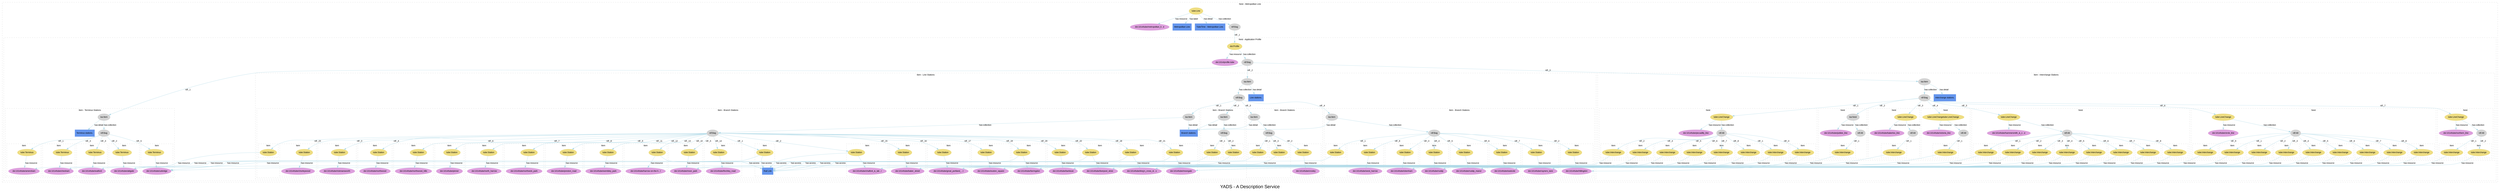 
digraph yads { 



graph [

  fontname=arial, fontsize=24

  label="YADS - A Description Service"

];

node [

  fontname=arial, fontsize=11, fontcolor=black,

  style=filled, color=cornflowerblue,

];

edge [

  fontname=arial, fontsize=11, fontcolor=black,

  style=filled, color=lightblue,

];

rankdir=TB;



subgraph cluster_1 {



  style=dashed; color=lightgrey;

  fontname=arial; fontsize=11;

  fontcolor="black"; label="Nest - Metropolitan Line";



  ":_1" [label="tube:Line", color=lightgoldenrod];

  ":_1" -> "doi:1014/tube/metropolitan_li...e" [label="has:resource", URL="http://www2.elsevier.co.uk/~tony/1014/yads-schema-2002-04-03#resource"];



  ":_1" -> "node_2" [label="has:label", URL="http://www2.elsevier.co.uk/~tony/1014/yads-schema-2002-04-03#label"];

  ":_1" -> "node_3" [label="has:detail", URL="http://www2.elsevier.co.uk/~tony/1014/yads-schema-2002-04-03#detail"];

  ":_1" -> ":_2" [label="has:collection", URL="http://www2.elsevier.co.uk/~tony/1014/yads-schema-2002-04-03#collection"];

  ":_2" [label="rdf:Bag", color=lightgrey];

  "doi:1014/tube/metropolitan_li...e" [color=plum, URL="http://dx.doi.org/1014/tube/metropolitan_line"];

  "node_2" [shape=box, label="Metropolitan Line"];

  "node_3" [shape=box, label="TubeTime - Metropolitan Line."];

  ":_2" [label="rdf:Bag", color=lightgrey, URL="http://www.w3.org/1999/02/22-rdf-syntax-ns#Bag"];

  ":_2" -> ":_3" [label="rdf:_1", URL="http://www.w3.org/1999/02/22-rdf-syntax-ns#_1"];

":_3" [label="isa:Nest"]



subgraph cluster_3 {



  style=dashed; color=lightgrey;

  fontname=arial; fontsize=11;

  fontcolor="black"; label="Nest - Application Profile";



  ":_3" [label="doi:Profile", color=lightgoldenrod];

  ":_3" -> "doi:1014/profile.tube" [label="has:resource", URL="http://www2.elsevier.co.uk/~tony/1014/yads-schema-2002-04-03#resource"];



  ":_3" -> ":_4" [label="has:collection", URL="http://www2.elsevier.co.uk/~tony/1014/yads-schema-2002-04-03#collection"];

  ":_4" [label="rdf:Bag", color=lightgrey];

  "doi:1014/profile.tube" [color=plum, URL="http://dx.doi.org/1014/profile.tube"];

  ":_4" [label="rdf:Bag", color=lightgrey, URL="http://www.w3.org/1999/02/22-rdf-syntax-ns#Bag"];

  ":_4" -> ":_5" [label="rdf:_1", URL="http://www.w3.org/1999/02/22-rdf-syntax-ns#_1"];

":_5" [label="isa:Item"]

  ":_4" -> ":_12" [label="rdf:_2", URL="http://www.w3.org/1999/02/22-rdf-syntax-ns#_2"];

":_12" [label="isa:Item"]

  ":_4" -> ":_58" [label="rdf:_3", URL="http://www.w3.org/1999/02/22-rdf-syntax-ns#_3"];

":_58" [label="isa:Item"]



subgraph cluster_5 {



  style=dashed; color=lightgrey;

  fontname=arial; fontsize=11;

  fontcolor="black"; label="Item - Terminus Stations";



  ":_5" [label="isa:Item", color=lightgrey, URL="http://www2.elsevier.co.uk/~tony/1014/yads-schema-2002-04-03#Item"];

  ":_5" -> "node_5" [label="has:detail", URL="http://www2.elsevier.co.uk/~tony/1014/yads-schema-2002-04-03#detail"];

  ":_5" -> ":_6" [label="has:collection", URL="http://www2.elsevier.co.uk/~tony/1014/yads-schema-2002-04-03#collection"];

  ":_6" [label="rdf:Bag", color=lightgrey];

  "node_5" [shape=box, label="Terminus stations."];

  ":_6" [label="rdf:Bag", color=lightgrey, URL="http://www.w3.org/1999/02/22-rdf-syntax-ns#Bag"];

  ":_6" -> ":_7" [label="rdf:_1", URL="http://www.w3.org/1999/02/22-rdf-syntax-ns#_1"];

":_7" [label="isa:Item"]

  ":_6" -> ":_8" [label="rdf:_2", URL="http://www.w3.org/1999/02/22-rdf-syntax-ns#_2"];

":_8" [label="isa:Item"]

  ":_6" -> ":_9" [label="rdf:_3", URL="http://www.w3.org/1999/02/22-rdf-syntax-ns#_3"];

":_9" [label="isa:Item"]

  ":_6" -> ":_10" [label="rdf:_4", URL="http://www.w3.org/1999/02/22-rdf-syntax-ns#_4"];

":_10" [label="isa:Item"]

  ":_6" -> ":_11" [label="rdf:_5", URL="http://www.w3.org/1999/02/22-rdf-syntax-ns#_5"];

":_11" [label="isa:Item"]



subgraph cluster_7 {



  style=dashed; color=lightgrey;

  fontname=arial; fontsize=11;

  fontcolor="black"; label="Item";



  ":_7" [label="tube:Terminus", color=lightgoldenrod];

  ":_7" -> "doi:1014/tube/amersham" [label="has:resource", URL="http://www2.elsevier.co.uk/~tony/1014/yads-schema-2002-04-03#resource"];



  "doi:1014/tube/amersham" [color=plum, URL="http://dx.doi.org/1014/tube/amersham"];

}



subgraph cluster_8 {



  style=dashed; color=lightgrey;

  fontname=arial; fontsize=11;

  fontcolor="black"; label="Item";



  ":_8" [label="tube:Terminus", color=lightgoldenrod];

  ":_8" -> "doi:1014/tube/aldgate" [label="has:resource", URL="http://www2.elsevier.co.uk/~tony/1014/yads-schema-2002-04-03#resource"];



  "doi:1014/tube/aldgate" [color=plum, URL="http://dx.doi.org/1014/tube/aldgate"];

}



subgraph cluster_9 {



  style=dashed; color=lightgrey;

  fontname=arial; fontsize=11;

  fontcolor="black"; label="Item";



  ":_9" [label="tube:Terminus", color=lightgoldenrod];

  ":_9" -> "doi:1014/tube/chesham" [label="has:resource", URL="http://www2.elsevier.co.uk/~tony/1014/yads-schema-2002-04-03#resource"];



  "doi:1014/tube/chesham" [color=plum, URL="http://dx.doi.org/1014/tube/chesham"];

}



subgraph cluster_10 {



  style=dashed; color=lightgrey;

  fontname=arial; fontsize=11;

  fontcolor="black"; label="Item";



  ":_10" [label="tube:Terminus", color=lightgoldenrod];

  ":_10" -> "doi:1014/tube/watford" [label="has:resource", URL="http://www2.elsevier.co.uk/~tony/1014/yads-schema-2002-04-03#resource"];



  "doi:1014/tube/watford" [color=plum, URL="http://dx.doi.org/1014/tube/watford"];

}



subgraph cluster_11 {



  style=dashed; color=lightgrey;

  fontname=arial; fontsize=11;

  fontcolor="black"; label="Item";



  ":_11" [label="tube:Terminus", color=lightgoldenrod];

  ":_11" -> "doi:1014/tube/uxbridge" [label="has:resource", URL="http://www2.elsevier.co.uk/~tony/1014/yads-schema-2002-04-03#resource"];



  "doi:1014/tube/uxbridge" [color=plum, URL="http://dx.doi.org/1014/tube/uxbridge"];

}



}



subgraph cluster_12 {



  style=dashed; color=lightgrey;

  fontname=arial; fontsize=11;

  fontcolor="black"; label="Item - Line Stations";



  ":_12" [label="isa:Item", color=lightgrey, URL="http://www2.elsevier.co.uk/~tony/1014/yads-schema-2002-04-03#Item"];

  ":_12" -> "node_11" [label="has:detail", URL="http://www2.elsevier.co.uk/~tony/1014/yads-schema-2002-04-03#detail"];

  ":_12" -> ":_13" [label="has:collection", URL="http://www2.elsevier.co.uk/~tony/1014/yads-schema-2002-04-03#collection"];

  ":_13" [label="rdf:Bag", color=lightgrey];

  "node_11" [shape=box, label="Line stations."];

  ":_13" [label="rdf:Bag", color=lightgrey, URL="http://www.w3.org/1999/02/22-rdf-syntax-ns#Bag"];

  ":_13" -> ":_14" [label="rdf:_1", URL="http://www.w3.org/1999/02/22-rdf-syntax-ns#_1"];

":_14" [label="isa:Item"]

  ":_13" -> ":_39" [label="rdf:_2", URL="http://www.w3.org/1999/02/22-rdf-syntax-ns#_2"];

":_39" [label="isa:Item"]

  ":_13" -> ":_43" [label="rdf:_3", URL="http://www.w3.org/1999/02/22-rdf-syntax-ns#_3"];

":_43" [label="isa:Item"]

  ":_13" -> ":_48" [label="rdf:_4", URL="http://www.w3.org/1999/02/22-rdf-syntax-ns#_4"];

":_48" [label="isa:Item"]



subgraph cluster_14 {



  style=dashed; color=lightgrey;

  fontname=arial; fontsize=11;

  fontcolor="black"; label="Item - Branch Stations";



  ":_14" [label="isa:Item", color=lightgrey, URL="http://www2.elsevier.co.uk/~tony/1014/yads-schema-2002-04-03#Item"];

  ":_14" -> "node_12434650" [label="has:detail", URL="http://www2.elsevier.co.uk/~tony/1014/yads-schema-2002-04-03#detail"];

  ":_14" -> ":_15" [label="has:collection", URL="http://www2.elsevier.co.uk/~tony/1014/yads-schema-2002-04-03#collection"];

  ":_15" [label="rdf:Bag", color=lightgrey];

  "node_12434650" [shape=box, label="Branch stations."];

  ":_15" [label="rdf:Bag", color=lightgrey, URL="http://www.w3.org/1999/02/22-rdf-syntax-ns#Bag"];

  ":_15" -> ":_16" [label="rdf:_1", URL="http://www.w3.org/1999/02/22-rdf-syntax-ns#_1"];

":_16" [label="isa:Item"]

  ":_15" -> ":_17" [label="rdf:_2", URL="http://www.w3.org/1999/02/22-rdf-syntax-ns#_2"];

":_17" [label="isa:Item"]

  ":_15" -> ":_18" [label="rdf:_3", URL="http://www.w3.org/1999/02/22-rdf-syntax-ns#_3"];

":_18" [label="isa:Item"]

  ":_15" -> ":_19" [label="rdf:_4", URL="http://www.w3.org/1999/02/22-rdf-syntax-ns#_4"];

":_19" [label="isa:Item"]

  ":_15" -> ":_20" [label="rdf:_5", URL="http://www.w3.org/1999/02/22-rdf-syntax-ns#_5"];

":_20" [label="isa:Item"]

  ":_15" -> ":_21" [label="rdf:_6", URL="http://www.w3.org/1999/02/22-rdf-syntax-ns#_6"];

":_21" [label="isa:Item"]

  ":_15" -> ":_22" [label="rdf:_7", URL="http://www.w3.org/1999/02/22-rdf-syntax-ns#_7"];

":_22" [label="isa:Item"]

  ":_15" -> ":_23" [label="rdf:_8", URL="http://www.w3.org/1999/02/22-rdf-syntax-ns#_8"];

":_23" [label="isa:Item"]

  ":_15" -> ":_24" [label="rdf:_9", URL="http://www.w3.org/1999/02/22-rdf-syntax-ns#_9"];

":_24" [label="isa:Item"]

  ":_15" -> ":_25" [label="rdf:_10", URL="http://www.w3.org/1999/02/22-rdf-syntax-ns#_10"];

":_25" [label="isa:Item"]

  ":_15" -> ":_26" [label="rdf:_11", URL="http://www.w3.org/1999/02/22-rdf-syntax-ns#_11"];

":_26" [label="isa:Item"]

  ":_15" -> ":_27" [label="rdf:_12", URL="http://www.w3.org/1999/02/22-rdf-syntax-ns#_12"];

":_27" [label="isa:Item"]

  ":_15" -> ":_28" [label="rdf:_13", URL="http://www.w3.org/1999/02/22-rdf-syntax-ns#_13"];

":_28" [label="isa:Item"]

  ":_15" -> ":_29" [label="rdf:_14", URL="http://www.w3.org/1999/02/22-rdf-syntax-ns#_14"];

":_29" [label="isa:Item"]

  ":_15" -> ":_30" [label="rdf:_15", URL="http://www.w3.org/1999/02/22-rdf-syntax-ns#_15"];

":_30" [label="isa:Item"]

  ":_15" -> ":_31" [label="rdf:_16", URL="http://www.w3.org/1999/02/22-rdf-syntax-ns#_16"];

":_31" [label="isa:Item"]

  ":_15" -> ":_32" [label="rdf:_17", URL="http://www.w3.org/1999/02/22-rdf-syntax-ns#_17"];

":_32" [label="isa:Item"]

  ":_15" -> ":_33" [label="rdf:_18", URL="http://www.w3.org/1999/02/22-rdf-syntax-ns#_18"];

":_33" [label="isa:Item"]

  ":_15" -> ":_34" [label="rdf:_19", URL="http://www.w3.org/1999/02/22-rdf-syntax-ns#_19"];

":_34" [label="isa:Item"]

  ":_15" -> ":_35" [label="rdf:_20", URL="http://www.w3.org/1999/02/22-rdf-syntax-ns#_20"];

":_35" [label="isa:Item"]

  ":_15" -> ":_36" [label="rdf:_21", URL="http://www.w3.org/1999/02/22-rdf-syntax-ns#_21"];

":_36" [label="isa:Item"]

  ":_15" -> ":_37" [label="rdf:_22", URL="http://www.w3.org/1999/02/22-rdf-syntax-ns#_22"];

":_37" [label="isa:Item"]

  ":_15" -> ":_38" [label="rdf:_23", URL="http://www.w3.org/1999/02/22-rdf-syntax-ns#_23"];

":_38" [label="isa:Item"]



subgraph cluster_16 {



  style=dashed; color=lightgrey;

  fontname=arial; fontsize=11;

  fontcolor="black"; label="Item";



  ":_16" [label="tube:Station", color=lightgoldenrod];

  ":_16" -> "doi:1014/tube/amersham" [label="has:resource", URL="http://www2.elsevier.co.uk/~tony/1014/yads-schema-2002-04-03#resource"];



  ":_16" -> "node_14162534363941" [label="has:access", URL="http://www2.elsevier.co.uk/~tony/1014/yads-schema-2002-04-03#access"];

  "doi:1014/tube/amersham" [color=plum, URL="http://dx.doi.org/1014/tube/amersham"];

  "node_14162534363941" [shape=box, label="Rail Link"];

}



subgraph cluster_17 {



  style=dashed; color=lightgrey;

  fontname=arial; fontsize=11;

  fontcolor="black"; label="Item";



  ":_17" [label="tube:Station", color=lightgoldenrod];

  ":_17" -> "doi:1014/tube/chalfont_&amp;_lati...r" [label="has:resource", URL="http://www2.elsevier.co.uk/~tony/1014/yads-schema-2002-04-03#resource"];



  ":_17" -> "node_14162534363941" [label="has:access", URL="http://www2.elsevier.co.uk/~tony/1014/yads-schema-2002-04-03#access"];

  "doi:1014/tube/chalfont_&amp;_lati...r" [color=plum, URL="http://dx.doi.org/1014/tube/chalfont_&amp;_latimer"];

  "node_14162534363941" [shape=box, label="Rail Link"];

}



subgraph cluster_18 {



  style=dashed; color=lightgrey;

  fontname=arial; fontsize=11;

  fontcolor="black"; label="Item";



  ":_18" [label="tube:Station", color=lightgoldenrod];

  ":_18" -> "doi:1014/tube/chorleywood" [label="has:resource", URL="http://www2.elsevier.co.uk/~tony/1014/yads-schema-2002-04-03#resource"];



  "doi:1014/tube/chorleywood" [color=plum, URL="http://dx.doi.org/1014/tube/chorleywood"];

}



subgraph cluster_19 {



  style=dashed; color=lightgrey;

  fontname=arial; fontsize=11;

  fontcolor="black"; label="Item";



  ":_19" [label="tube:Station", color=lightgoldenrod];

  ":_19" -> "doi:1014/tube/rickmansworth" [label="has:resource", URL="http://www2.elsevier.co.uk/~tony/1014/yads-schema-2002-04-03#resource"];



  "doi:1014/tube/rickmansworth" [color=plum, URL="http://dx.doi.org/1014/tube/rickmansworth"];

}



subgraph cluster_20 {



  style=dashed; color=lightgrey;

  fontname=arial; fontsize=11;

  fontcolor="black"; label="Item";



  ":_20" [label="tube:Station", color=lightgoldenrod];

  ":_20" -> "doi:1014/tube/moor_park" [label="has:resource", URL="http://www2.elsevier.co.uk/~tony/1014/yads-schema-2002-04-03#resource"];



  "doi:1014/tube/moor_park" [color=plum, URL="http://dx.doi.org/1014/tube/moor_park"];

}



subgraph cluster_21 {



  style=dashed; color=lightgrey;

  fontname=arial; fontsize=11;

  fontcolor="black"; label="Item";



  ":_21" [label="tube:Station", color=lightgoldenrod];

  ":_21" -> "doi:1014/tube/northwood" [label="has:resource", URL="http://www2.elsevier.co.uk/~tony/1014/yads-schema-2002-04-03#resource"];



  "doi:1014/tube/northwood" [color=plum, URL="http://dx.doi.org/1014/tube/northwood"];

}



subgraph cluster_22 {



  style=dashed; color=lightgrey;

  fontname=arial; fontsize=11;

  fontcolor="black"; label="Item";



  ":_22" [label="tube:Station", color=lightgoldenrod];

  ":_22" -> "doi:1014/tube/northwood_hills" [label="has:resource", URL="http://www2.elsevier.co.uk/~tony/1014/yads-schema-2002-04-03#resource"];



  "doi:1014/tube/northwood_hills" [color=plum, URL="http://dx.doi.org/1014/tube/northwood_hills"];

}



subgraph cluster_23 {



  style=dashed; color=lightgrey;

  fontname=arial; fontsize=11;

  fontcolor="black"; label="Item";



  ":_23" [label="tube:Station", color=lightgoldenrod];

  ":_23" -> "doi:1014/tube/pinner" [label="has:resource", URL="http://www2.elsevier.co.uk/~tony/1014/yads-schema-2002-04-03#resource"];



  "doi:1014/tube/pinner" [color=plum, URL="http://dx.doi.org/1014/tube/pinner"];

}



subgraph cluster_24 {



  style=dashed; color=lightgrey;

  fontname=arial; fontsize=11;

  fontcolor="black"; label="Item";



  ":_24" [label="tube:Station", color=lightgoldenrod];

  ":_24" -> "doi:1014/tube/north_harrow" [label="has:resource", URL="http://www2.elsevier.co.uk/~tony/1014/yads-schema-2002-04-03#resource"];



  "doi:1014/tube/north_harrow" [color=plum, URL="http://dx.doi.org/1014/tube/north_harrow"];

}



subgraph cluster_25 {



  style=dashed; color=lightgrey;

  fontname=arial; fontsize=11;

  fontcolor="black"; label="Item";



  ":_25" [label="tube:Station", color=lightgoldenrod];

  ":_25" -> "doi:1014/tube/harrow-on-the-h...l" [label="has:resource", URL="http://www2.elsevier.co.uk/~tony/1014/yads-schema-2002-04-03#resource"];



  ":_25" -> "node_14162534363941" [label="has:access", URL="http://www2.elsevier.co.uk/~tony/1014/yads-schema-2002-04-03#access"];

  "doi:1014/tube/harrow-on-the-h...l" [color=plum, URL="http://dx.doi.org/1014/tube/harrow-on-the-hill"];

  "node_14162534363941" [shape=box, label="Rail Link"];

}



subgraph cluster_26 {



  style=dashed; color=lightgrey;

  fontname=arial; fontsize=11;

  fontcolor="black"; label="Item";



  ":_26" [label="tube:Station", color=lightgoldenrod];

  ":_26" -> "doi:1014/tube/northwick_park" [label="has:resource", URL="http://www2.elsevier.co.uk/~tony/1014/yads-schema-2002-04-03#resource"];



  "doi:1014/tube/northwick_park" [color=plum, URL="http://dx.doi.org/1014/tube/northwick_park"];

}



subgraph cluster_27 {



  style=dashed; color=lightgrey;

  fontname=arial; fontsize=11;

  fontcolor="black"; label="Item";



  ":_27" [label="tube:Station", color=lightgoldenrod];

  ":_27" -> "doi:1014/tube/preston_road" [label="has:resource", URL="http://www2.elsevier.co.uk/~tony/1014/yads-schema-2002-04-03#resource"];



  "doi:1014/tube/preston_road" [color=plum, URL="http://dx.doi.org/1014/tube/preston_road"];

}



subgraph cluster_28 {



  style=dashed; color=lightgrey;

  fontname=arial; fontsize=11;

  fontcolor="black"; label="Item";



  ":_28" [label="tube:Station", color=lightgoldenrod];

  ":_28" -> "doi:1014/tube/wembley_park" [label="has:resource", URL="http://www2.elsevier.co.uk/~tony/1014/yads-schema-2002-04-03#resource"];



  "doi:1014/tube/wembley_park" [color=plum, URL="http://dx.doi.org/1014/tube/wembley_park"];

}



subgraph cluster_29 {



  style=dashed; color=lightgrey;

  fontname=arial; fontsize=11;

  fontcolor="black"; label="Item";



  ":_29" [label="tube:Station", color=lightgoldenrod];

  ":_29" -> "doi:1014/tube/finchley_road" [label="has:resource", URL="http://www2.elsevier.co.uk/~tony/1014/yads-schema-2002-04-03#resource"];



  "doi:1014/tube/finchley_road" [color=plum, URL="http://dx.doi.org/1014/tube/finchley_road"];

}



subgraph cluster_30 {



  style=dashed; color=lightgrey;

  fontname=arial; fontsize=11;

  fontcolor="black"; label="Item";



  ":_30" [label="tube:Station", color=lightgoldenrod];

  ":_30" -> "doi:1014/tube/baker_street" [label="has:resource", URL="http://www2.elsevier.co.uk/~tony/1014/yads-schema-2002-04-03#resource"];



  "doi:1014/tube/baker_street" [color=plum, URL="http://dx.doi.org/1014/tube/baker_street"];

}



subgraph cluster_31 {



  style=dashed; color=lightgrey;

  fontname=arial; fontsize=11;

  fontcolor="black"; label="Item";



  ":_31" [label="tube:Station", color=lightgoldenrod];

  ":_31" -> "doi:1014/tube/great_portland_...t" [label="has:resource", URL="http://www2.elsevier.co.uk/~tony/1014/yads-schema-2002-04-03#resource"];



  "doi:1014/tube/great_portland_...t" [color=plum, URL="http://dx.doi.org/1014/tube/great_portland_street"];

}



subgraph cluster_32 {



  style=dashed; color=lightgrey;

  fontname=arial; fontsize=11;

  fontcolor="black"; label="Item";



  ":_32" [label="tube:Station", color=lightgoldenrod];

  ":_32" -> "doi:1014/tube/euston_square" [label="has:resource", URL="http://www2.elsevier.co.uk/~tony/1014/yads-schema-2002-04-03#resource"];



  "doi:1014/tube/euston_square" [color=plum, URL="http://dx.doi.org/1014/tube/euston_square"];

}



subgraph cluster_33 {



  style=dashed; color=lightgrey;

  fontname=arial; fontsize=11;

  fontcolor="black"; label="Item";



  ":_33" [label="tube:Station", color=lightgoldenrod];

  ":_33" -> "doi:1014/tube/king's_cross_st...s" [label="has:resource", URL="http://www2.elsevier.co.uk/~tony/1014/yads-schema-2002-04-03#resource"];



  ":_33" -> "node_14162534363941" [label="has:access", URL="http://www2.elsevier.co.uk/~tony/1014/yads-schema-2002-04-03#access"];

  "doi:1014/tube/king's_cross_st...s" [color=plum, URL="http://dx.doi.org/1014/tube/king's_cross_st._pancras"];

  "node_14162534363941" [shape=box, label="Rail Link"];

}



subgraph cluster_34 {



  style=dashed; color=lightgrey;

  fontname=arial; fontsize=11;

  fontcolor="black"; label="Item";



  ":_34" [label="tube:Station", color=lightgoldenrod];

  ":_34" -> "doi:1014/tube/farringdon" [label="has:resource", URL="http://www2.elsevier.co.uk/~tony/1014/yads-schema-2002-04-03#resource"];



  ":_34" -> "node_14162534363941" [label="has:access", URL="http://www2.elsevier.co.uk/~tony/1014/yads-schema-2002-04-03#access"];

  "doi:1014/tube/farringdon" [color=plum, URL="http://dx.doi.org/1014/tube/farringdon"];

  "node_14162534363941" [shape=box, label="Rail Link"];

}



subgraph cluster_35 {



  style=dashed; color=lightgrey;

  fontname=arial; fontsize=11;

  fontcolor="black"; label="Item";



  ":_35" [label="tube:Station", color=lightgoldenrod];

  ":_35" -> "doi:1014/tube/barbican" [label="has:resource", URL="http://www2.elsevier.co.uk/~tony/1014/yads-schema-2002-04-03#resource"];



  "doi:1014/tube/barbican" [color=plum, URL="http://dx.doi.org/1014/tube/barbican"];

}



subgraph cluster_36 {



  style=dashed; color=lightgrey;

  fontname=arial; fontsize=11;

  fontcolor="black"; label="Item";



  ":_36" [label="tube:Station", color=lightgoldenrod];

  ":_36" -> "doi:1014/tube/moorgate" [label="has:resource", URL="http://www2.elsevier.co.uk/~tony/1014/yads-schema-2002-04-03#resource"];



  ":_36" -> "node_14162534363941" [label="has:access", URL="http://www2.elsevier.co.uk/~tony/1014/yads-schema-2002-04-03#access"];

  "doi:1014/tube/moorgate" [color=plum, URL="http://dx.doi.org/1014/tube/moorgate"];

  "node_14162534363941" [shape=box, label="Rail Link"];

}



subgraph cluster_37 {



  style=dashed; color=lightgrey;

  fontname=arial; fontsize=11;

  fontcolor="black"; label="Item";



  ":_37" [label="tube:Station", color=lightgoldenrod];

  ":_37" -> "doi:1014/tube/liverpool_stree" [label="has:resource", URL="http://www2.elsevier.co.uk/~tony/1014/yads-schema-2002-04-03#resource"];



  ":_37" -> "node_14162534363941" [label="has:access", URL="http://www2.elsevier.co.uk/~tony/1014/yads-schema-2002-04-03#access"];

  "doi:1014/tube/liverpool_stree" [color=plum, URL="http://dx.doi.org/1014/tube/liverpool_street"];

  "node_14162534363941" [shape=box, label="Rail Link"];

}



subgraph cluster_38 {



  style=dashed; color=lightgrey;

  fontname=arial; fontsize=11;

  fontcolor="black"; label="Item";



  ":_38" [label="tube:Station", color=lightgoldenrod];

  ":_38" -> "doi:1014/tube/aldgate" [label="has:resource", URL="http://www2.elsevier.co.uk/~tony/1014/yads-schema-2002-04-03#resource"];



  "doi:1014/tube/aldgate" [color=plum, URL="http://dx.doi.org/1014/tube/aldgate"];

}



}



subgraph cluster_39 {



  style=dashed; color=lightgrey;

  fontname=arial; fontsize=11;

  fontcolor="black"; label="Item - Branch Stations";



  ":_39" [label="isa:Item", color=lightgrey, URL="http://www2.elsevier.co.uk/~tony/1014/yads-schema-2002-04-03#Item"];

  ":_39" -> "node_12434650" [label="has:detail", URL="http://www2.elsevier.co.uk/~tony/1014/yads-schema-2002-04-03#detail"];

  ":_39" -> ":_40" [label="has:collection", URL="http://www2.elsevier.co.uk/~tony/1014/yads-schema-2002-04-03#collection"];

  ":_40" [label="rdf:Bag", color=lightgrey];

  "node_12434650" [shape=box, label="Branch stations."];

  ":_40" [label="rdf:Bag", color=lightgrey, URL="http://www.w3.org/1999/02/22-rdf-syntax-ns#Bag"];

  ":_40" -> ":_41" [label="rdf:_1", URL="http://www.w3.org/1999/02/22-rdf-syntax-ns#_1"];

":_41" [label="isa:Item"]

  ":_40" -> ":_42" [label="rdf:_2", URL="http://www.w3.org/1999/02/22-rdf-syntax-ns#_2"];

":_42" [label="isa:Item"]



subgraph cluster_41 {



  style=dashed; color=lightgrey;

  fontname=arial; fontsize=11;

  fontcolor="black"; label="Item";



  ":_41" [label="tube:Station", color=lightgoldenrod];

  ":_41" -> "doi:1014/tube/chesham" [label="has:resource", URL="http://www2.elsevier.co.uk/~tony/1014/yads-schema-2002-04-03#resource"];



  "doi:1014/tube/chesham" [color=plum, URL="http://dx.doi.org/1014/tube/chesham"];

}



subgraph cluster_42 {



  style=dashed; color=lightgrey;

  fontname=arial; fontsize=11;

  fontcolor="black"; label="Item";



  ":_42" [label="tube:Station", color=lightgoldenrod];

  ":_42" -> "doi:1014/tube/chalfont_&amp;_lati...r" [label="has:resource", URL="http://www2.elsevier.co.uk/~tony/1014/yads-schema-2002-04-03#resource"];



  "doi:1014/tube/chalfont_&amp;_lati...r" [color=plum, URL="http://dx.doi.org/1014/tube/chalfont_&amp;_latimer"];

}



}



subgraph cluster_43 {



  style=dashed; color=lightgrey;

  fontname=arial; fontsize=11;

  fontcolor="black"; label="Item - Branch Stations";



  ":_43" [label="isa:Item", color=lightgrey, URL="http://www2.elsevier.co.uk/~tony/1014/yads-schema-2002-04-03#Item"];

  ":_43" -> "node_12434650" [label="has:detail", URL="http://www2.elsevier.co.uk/~tony/1014/yads-schema-2002-04-03#detail"];

  ":_43" -> ":_44" [label="has:collection", URL="http://www2.elsevier.co.uk/~tony/1014/yads-schema-2002-04-03#collection"];

  ":_44" [label="rdf:Bag", color=lightgrey];

  "node_12434650" [shape=box, label="Branch stations."];

  ":_44" [label="rdf:Bag", color=lightgrey, URL="http://www.w3.org/1999/02/22-rdf-syntax-ns#Bag"];

  ":_44" -> ":_45" [label="rdf:_1", URL="http://www.w3.org/1999/02/22-rdf-syntax-ns#_1"];

":_45" [label="isa:Item"]

  ":_44" -> ":_46" [label="rdf:_2", URL="http://www.w3.org/1999/02/22-rdf-syntax-ns#_2"];

":_46" [label="isa:Item"]

  ":_44" -> ":_47" [label="rdf:_3", URL="http://www.w3.org/1999/02/22-rdf-syntax-ns#_3"];

":_47" [label="isa:Item"]



subgraph cluster_45 {



  style=dashed; color=lightgrey;

  fontname=arial; fontsize=11;

  fontcolor="black"; label="Item";



  ":_45" [label="tube:Station", color=lightgoldenrod];

  ":_45" -> "doi:1014/tube/watford" [label="has:resource", URL="http://www2.elsevier.co.uk/~tony/1014/yads-schema-2002-04-03#resource"];



  "doi:1014/tube/watford" [color=plum, URL="http://dx.doi.org/1014/tube/watford"];

}



subgraph cluster_46 {



  style=dashed; color=lightgrey;

  fontname=arial; fontsize=11;

  fontcolor="black"; label="Item";



  ":_46" [label="tube:Station", color=lightgoldenrod];

  ":_46" -> "doi:1014/tube/croxley" [label="has:resource", URL="http://www2.elsevier.co.uk/~tony/1014/yads-schema-2002-04-03#resource"];



  "doi:1014/tube/croxley" [color=plum, URL="http://dx.doi.org/1014/tube/croxley"];

}



subgraph cluster_47 {



  style=dashed; color=lightgrey;

  fontname=arial; fontsize=11;

  fontcolor="black"; label="Item";



  ":_47" [label="tube:Station", color=lightgoldenrod];

  ":_47" -> "doi:1014/tube/moor_park" [label="has:resource", URL="http://www2.elsevier.co.uk/~tony/1014/yads-schema-2002-04-03#resource"];



  "doi:1014/tube/moor_park" [color=plum, URL="http://dx.doi.org/1014/tube/moor_park"];

}



}



subgraph cluster_48 {



  style=dashed; color=lightgrey;

  fontname=arial; fontsize=11;

  fontcolor="black"; label="Item - Branch Stations";



  ":_48" [label="isa:Item", color=lightgrey, URL="http://www2.elsevier.co.uk/~tony/1014/yads-schema-2002-04-03#Item"];

  ":_48" -> "node_12434650" [label="has:detail", URL="http://www2.elsevier.co.uk/~tony/1014/yads-schema-2002-04-03#detail"];

  ":_48" -> ":_49" [label="has:collection", URL="http://www2.elsevier.co.uk/~tony/1014/yads-schema-2002-04-03#collection"];

  ":_49" [label="rdf:Bag", color=lightgrey];

  "node_12434650" [shape=box, label="Branch stations."];

  ":_49" [label="rdf:Bag", color=lightgrey, URL="http://www.w3.org/1999/02/22-rdf-syntax-ns#Bag"];

  ":_49" -> ":_50" [label="rdf:_1", URL="http://www.w3.org/1999/02/22-rdf-syntax-ns#_1"];

":_50" [label="isa:Item"]

  ":_49" -> ":_51" [label="rdf:_2", URL="http://www.w3.org/1999/02/22-rdf-syntax-ns#_2"];

":_51" [label="isa:Item"]

  ":_49" -> ":_52" [label="rdf:_3", URL="http://www.w3.org/1999/02/22-rdf-syntax-ns#_3"];

":_52" [label="isa:Item"]

  ":_49" -> ":_53" [label="rdf:_4", URL="http://www.w3.org/1999/02/22-rdf-syntax-ns#_4"];

":_53" [label="isa:Item"]

  ":_49" -> ":_54" [label="rdf:_5", URL="http://www.w3.org/1999/02/22-rdf-syntax-ns#_5"];

":_54" [label="isa:Item"]

  ":_49" -> ":_55" [label="rdf:_6", URL="http://www.w3.org/1999/02/22-rdf-syntax-ns#_6"];

":_55" [label="isa:Item"]

  ":_49" -> ":_56" [label="rdf:_7", URL="http://www.w3.org/1999/02/22-rdf-syntax-ns#_7"];

":_56" [label="isa:Item"]

  ":_49" -> ":_57" [label="rdf:_8", URL="http://www.w3.org/1999/02/22-rdf-syntax-ns#_8"];

":_57" [label="isa:Item"]



subgraph cluster_50 {



  style=dashed; color=lightgrey;

  fontname=arial; fontsize=11;

  fontcolor="black"; label="Item";



  ":_50" [label="tube:Station", color=lightgoldenrod];

  ":_50" -> "doi:1014/tube/uxbridge" [label="has:resource", URL="http://www2.elsevier.co.uk/~tony/1014/yads-schema-2002-04-03#resource"];



  "doi:1014/tube/uxbridge" [color=plum, URL="http://dx.doi.org/1014/tube/uxbridge"];

}



subgraph cluster_51 {



  style=dashed; color=lightgrey;

  fontname=arial; fontsize=11;

  fontcolor="black"; label="Item";



  ":_51" [label="tube:Station", color=lightgoldenrod];

  ":_51" -> "doi:1014/tube/hillingdon" [label="has:resource", URL="http://www2.elsevier.co.uk/~tony/1014/yads-schema-2002-04-03#resource"];



  "doi:1014/tube/hillingdon" [color=plum, URL="http://dx.doi.org/1014/tube/hillingdon"];

}



subgraph cluster_52 {



  style=dashed; color=lightgrey;

  fontname=arial; fontsize=11;

  fontcolor="black"; label="Item";



  ":_52" [label="tube:Station", color=lightgoldenrod];

  ":_52" -> "doi:1014/tube/ickenham" [label="has:resource", URL="http://www2.elsevier.co.uk/~tony/1014/yads-schema-2002-04-03#resource"];



  "doi:1014/tube/ickenham" [color=plum, URL="http://dx.doi.org/1014/tube/ickenham"];

}



subgraph cluster_53 {



  style=dashed; color=lightgrey;

  fontname=arial; fontsize=11;

  fontcolor="black"; label="Item";



  ":_53" [label="tube:Station", color=lightgoldenrod];

  ":_53" -> "doi:1014/tube/ruislip" [label="has:resource", URL="http://www2.elsevier.co.uk/~tony/1014/yads-schema-2002-04-03#resource"];



  "doi:1014/tube/ruislip" [color=plum, URL="http://dx.doi.org/1014/tube/ruislip"];

}



subgraph cluster_54 {



  style=dashed; color=lightgrey;

  fontname=arial; fontsize=11;

  fontcolor="black"; label="Item";



  ":_54" [label="tube:Station", color=lightgoldenrod];

  ":_54" -> "doi:1014/tube/ruislip_manor" [label="has:resource", URL="http://www2.elsevier.co.uk/~tony/1014/yads-schema-2002-04-03#resource"];



  "doi:1014/tube/ruislip_manor" [color=plum, URL="http://dx.doi.org/1014/tube/ruislip_manor"];

}



subgraph cluster_55 {



  style=dashed; color=lightgrey;

  fontname=arial; fontsize=11;

  fontcolor="black"; label="Item";



  ":_55" [label="tube:Station", color=lightgoldenrod];

  ":_55" -> "doi:1014/tube/eastcote" [label="has:resource", URL="http://www2.elsevier.co.uk/~tony/1014/yads-schema-2002-04-03#resource"];



  "doi:1014/tube/eastcote" [color=plum, URL="http://dx.doi.org/1014/tube/eastcote"];

}



subgraph cluster_56 {



  style=dashed; color=lightgrey;

  fontname=arial; fontsize=11;

  fontcolor="black"; label="Item";



  ":_56" [label="tube:Station", color=lightgoldenrod];

  ":_56" -> "doi:1014/tube/rayners_lane" [label="has:resource", URL="http://www2.elsevier.co.uk/~tony/1014/yads-schema-2002-04-03#resource"];



  "doi:1014/tube/rayners_lane" [color=plum, URL="http://dx.doi.org/1014/tube/rayners_lane"];

}



subgraph cluster_57 {



  style=dashed; color=lightgrey;

  fontname=arial; fontsize=11;

  fontcolor="black"; label="Item";



  ":_57" [label="tube:Station", color=lightgoldenrod];

  ":_57" -> "doi:1014/tube/west_harrow" [label="has:resource", URL="http://www2.elsevier.co.uk/~tony/1014/yads-schema-2002-04-03#resource"];



  "doi:1014/tube/west_harrow" [color=plum, URL="http://dx.doi.org/1014/tube/west_harrow"];

}



}



}



subgraph cluster_58 {



  style=dashed; color=lightgrey;

  fontname=arial; fontsize=11;

  fontcolor="black"; label="Item - Interchange Stations";



  ":_58" [label="isa:Item", color=lightgrey, URL="http://www2.elsevier.co.uk/~tony/1014/yads-schema-2002-04-03#Item"];

  ":_58" -> "node_59" [label="has:detail", URL="http://www2.elsevier.co.uk/~tony/1014/yads-schema-2002-04-03#detail"];

  ":_58" -> ":_59" [label="has:collection", URL="http://www2.elsevier.co.uk/~tony/1014/yads-schema-2002-04-03#collection"];

  ":_59" [label="rdf:Bag", color=lightgrey];

  "node_59" [shape=box, label="Interchange stations."];

  ":_59" [label="rdf:Bag", color=lightgrey, URL="http://www.w3.org/1999/02/22-rdf-syntax-ns#Bag"];

  ":_59" -> ":_60" [label="rdf:_1", URL="http://www.w3.org/1999/02/22-rdf-syntax-ns#_1"];

":_60" [label="isa:Nest"]

  ":_59" -> ":_70" [label="rdf:_2", URL="http://www.w3.org/1999/02/22-rdf-syntax-ns#_2"];

":_70" [label="isa:Nest"]

  ":_59" -> ":_73" [label="rdf:_3", URL="http://www.w3.org/1999/02/22-rdf-syntax-ns#_3"];

":_73" [label="isa:Nest"]

  ":_59" -> ":_76" [label="rdf:_4", URL="http://www.w3.org/1999/02/22-rdf-syntax-ns#_4"];

":_76" [label="isa:Nest"]

  ":_59" -> ":_79" [label="rdf:_5", URL="http://www.w3.org/1999/02/22-rdf-syntax-ns#_5"];

":_79" [label="isa:Nest"]

  ":_59" -> ":_89" [label="rdf:_6", URL="http://www.w3.org/1999/02/22-rdf-syntax-ns#_6"];

":_89" [label="isa:Nest"]

  ":_59" -> ":_100" [label="rdf:_7", URL="http://www.w3.org/1999/02/22-rdf-syntax-ns#_7"];

":_100" [label="isa:Nest"]



subgraph cluster_60 {



  style=dashed; color=lightgrey;

  fontname=arial; fontsize=11;

  fontcolor="black"; label="Nest";



  ":_60" [label="tube:LineChange", color=lightgoldenrod];

  ":_60" -> "doi:1014/tube/piccadilly_line" [label="has:resource", URL="http://www2.elsevier.co.uk/~tony/1014/yads-schema-2002-04-03#resource"];

  ":_60" -> ":_61" [label="has:collection", URL="http://www2.elsevier.co.uk/~tony/1014/yads-schema-2002-04-03#collection"];

  ":_61" [label="rdf:Alt", color=lightgrey];



  "doi:1014/tube/piccadilly_line" [color=plum, URL="http://dx.doi.org/1014/tube/piccadilly_line"];

  ":_61" [label="rdf:Alt", color=lightgrey, URL="http://www.w3.org/1999/02/22-rdf-syntax-ns#Alt"];

  ":_61" -> ":_62" [label="rdf:_1", URL="http://www.w3.org/1999/02/22-rdf-syntax-ns#_1"];

":_62" [label="isa:Item"]

  ":_61" -> ":_63" [label="rdf:_2", URL="http://www.w3.org/1999/02/22-rdf-syntax-ns#_2"];

":_63" [label="isa:Item"]

  ":_61" -> ":_64" [label="rdf:_3", URL="http://www.w3.org/1999/02/22-rdf-syntax-ns#_3"];

":_64" [label="isa:Item"]

  ":_61" -> ":_65" [label="rdf:_4", URL="http://www.w3.org/1999/02/22-rdf-syntax-ns#_4"];

":_65" [label="isa:Item"]

  ":_61" -> ":_66" [label="rdf:_5", URL="http://www.w3.org/1999/02/22-rdf-syntax-ns#_5"];

":_66" [label="isa:Item"]

  ":_61" -> ":_67" [label="rdf:_6", URL="http://www.w3.org/1999/02/22-rdf-syntax-ns#_6"];

":_67" [label="isa:Item"]

  ":_61" -> ":_68" [label="rdf:_7", URL="http://www.w3.org/1999/02/22-rdf-syntax-ns#_7"];

":_68" [label="isa:Item"]

  ":_61" -> ":_69" [label="rdf:_8", URL="http://www.w3.org/1999/02/22-rdf-syntax-ns#_8"];

":_69" [label="isa:Item"]



subgraph cluster_62 {



  style=dashed; color=lightgrey;

  fontname=arial; fontsize=11;

  fontcolor="black"; label="Item";



  ":_62" [label="tube:Interchange", color=lightgoldenrod];

  ":_62" -> "doi:1014/tube/king's_cross_st...s" [label="has:resource", URL="http://www2.elsevier.co.uk/~tony/1014/yads-schema-2002-04-03#resource"];



  "doi:1014/tube/king's_cross_st...s" [color=plum, URL="http://dx.doi.org/1014/tube/king's_cross_st._pancras"];

}



subgraph cluster_63 {



  style=dashed; color=lightgrey;

  fontname=arial; fontsize=11;

  fontcolor="black"; label="Item";



  ":_63" [label="tube:Interchange", color=lightgoldenrod];

  ":_63" -> "doi:1014/tube/uxbridge" [label="has:resource", URL="http://www2.elsevier.co.uk/~tony/1014/yads-schema-2002-04-03#resource"];



  "doi:1014/tube/uxbridge" [color=plum, URL="http://dx.doi.org/1014/tube/uxbridge"];

}



subgraph cluster_64 {



  style=dashed; color=lightgrey;

  fontname=arial; fontsize=11;

  fontcolor="black"; label="Item";



  ":_64" [label="tube:Interchange", color=lightgoldenrod];

  ":_64" -> "doi:1014/tube/hillingdon" [label="has:resource", URL="http://www2.elsevier.co.uk/~tony/1014/yads-schema-2002-04-03#resource"];



  "doi:1014/tube/hillingdon" [color=plum, URL="http://dx.doi.org/1014/tube/hillingdon"];

}



subgraph cluster_65 {



  style=dashed; color=lightgrey;

  fontname=arial; fontsize=11;

  fontcolor="black"; label="Item";



  ":_65" [label="tube:Interchange", color=lightgoldenrod];

  ":_65" -> "doi:1014/tube/ickenham" [label="has:resource", URL="http://www2.elsevier.co.uk/~tony/1014/yads-schema-2002-04-03#resource"];



  "doi:1014/tube/ickenham" [color=plum, URL="http://dx.doi.org/1014/tube/ickenham"];

}



subgraph cluster_66 {



  style=dashed; color=lightgrey;

  fontname=arial; fontsize=11;

  fontcolor="black"; label="Item";



  ":_66" [label="tube:Interchange", color=lightgoldenrod];

  ":_66" -> "doi:1014/tube/ruislip" [label="has:resource", URL="http://www2.elsevier.co.uk/~tony/1014/yads-schema-2002-04-03#resource"];



  "doi:1014/tube/ruislip" [color=plum, URL="http://dx.doi.org/1014/tube/ruislip"];

}



subgraph cluster_67 {



  style=dashed; color=lightgrey;

  fontname=arial; fontsize=11;

  fontcolor="black"; label="Item";



  ":_67" [label="tube:Interchange", color=lightgoldenrod];

  ":_67" -> "doi:1014/tube/ruislip_manor" [label="has:resource", URL="http://www2.elsevier.co.uk/~tony/1014/yads-schema-2002-04-03#resource"];



  "doi:1014/tube/ruislip_manor" [color=plum, URL="http://dx.doi.org/1014/tube/ruislip_manor"];

}



subgraph cluster_68 {



  style=dashed; color=lightgrey;

  fontname=arial; fontsize=11;

  fontcolor="black"; label="Item";



  ":_68" [label="tube:Interchange", color=lightgoldenrod];

  ":_68" -> "doi:1014/tube/eastcote" [label="has:resource", URL="http://www2.elsevier.co.uk/~tony/1014/yads-schema-2002-04-03#resource"];



  "doi:1014/tube/eastcote" [color=plum, URL="http://dx.doi.org/1014/tube/eastcote"];

}



subgraph cluster_69 {



  style=dashed; color=lightgrey;

  fontname=arial; fontsize=11;

  fontcolor="black"; label="Item";



  ":_69" [label="tube:Interchange", color=lightgoldenrod];

  ":_69" -> "doi:1014/tube/rayners_lane" [label="has:resource", URL="http://www2.elsevier.co.uk/~tony/1014/yads-schema-2002-04-03#resource"];



  "doi:1014/tube/rayners_lane" [color=plum, URL="http://dx.doi.org/1014/tube/rayners_lane"];

}



}



subgraph cluster_70 {



  style=dashed; color=lightgrey;

  fontname=arial; fontsize=11;

  fontcolor="black"; label="Nest";



  ":_70" [label="isa:Nest", color=lightgrey, URL="http://www2.elsevier.co.uk/~tony/1014/yads-schema-2002-04-03#Nest"];

  ":_70" -> "doi:1014/tube/jubilee_line" [label="has:resource", URL="http://www2.elsevier.co.uk/~tony/1014/yads-schema-2002-04-03#resource"];

  ":_70" -> ":_71" [label="has:collection", URL="http://www2.elsevier.co.uk/~tony/1014/yads-schema-2002-04-03#collection"];

  ":_71" [label="rdf:Alt", color=lightgrey];

  "doi:1014/tube/jubilee_line" [color=plum, URL="http://dx.doi.org/1014/tube/jubilee_line"];

  ":_71" [label="rdf:Alt", color=lightgrey, URL="http://www.w3.org/1999/02/22-rdf-syntax-ns#Alt"];

  ":_71" -> ":_72" [label="rdf:_1", URL="http://www.w3.org/1999/02/22-rdf-syntax-ns#_1"];

":_72" [label="isa:Item"]



subgraph cluster_72 {



  style=dashed; color=lightgrey;

  fontname=arial; fontsize=11;

  fontcolor="black"; label="Item";



  ":_72" [label="tube:Interchange", color=lightgoldenrod];

  ":_72" -> "doi:1014/tube/baker_street" [label="has:resource", URL="http://www2.elsevier.co.uk/~tony/1014/yads-schema-2002-04-03#resource"];



  "doi:1014/tube/baker_street" [color=plum, URL="http://dx.doi.org/1014/tube/baker_street"];

}



}



subgraph cluster_73 {



  style=dashed; color=lightgrey;

  fontname=arial; fontsize=11;

  fontcolor="black"; label="Nest";



  ":_73" [label="tube:LineChange", color=lightgoldenrod];

  ":_73" -> "doi:1014/tube/bakerloo_line" [label="has:resource", URL="http://www2.elsevier.co.uk/~tony/1014/yads-schema-2002-04-03#resource"];



  ":_73" -> ":_74" [label="has:collection", URL="http://www2.elsevier.co.uk/~tony/1014/yads-schema-2002-04-03#collection"];

  ":_74" [label="rdf:Alt", color=lightgrey];

  "doi:1014/tube/bakerloo_line" [color=plum, URL="http://dx.doi.org/1014/tube/bakerloo_line"];

  ":_74" [label="rdf:Alt", color=lightgrey, URL="http://www.w3.org/1999/02/22-rdf-syntax-ns#Alt"];

  ":_74" -> ":_75" [label="rdf:_1", URL="http://www.w3.org/1999/02/22-rdf-syntax-ns#_1"];

":_75" [label="isa:Item"]



subgraph cluster_75 {



  style=dashed; color=lightgrey;

  fontname=arial; fontsize=11;

  fontcolor="black"; label="Item";



  ":_75" [label="tube:Interchange", color=lightgoldenrod];

  ":_75" -> "doi:1014/tube/baker_street" [label="has:resource", URL="http://www2.elsevier.co.uk/~tony/1014/yads-schema-2002-04-03#resource"];



  "doi:1014/tube/baker_street" [color=plum, URL="http://dx.doi.org/1014/tube/baker_street"];

}



}



subgraph cluster_76 {



  style=dashed; color=lightgrey;

  fontname=arial; fontsize=11;

  fontcolor="black"; label="Nest";



  ":_76" [label="tube:LineChangetube:LineChange", color=lightgoldenrod];

  ":_76" -> "doi:1014/tube/victoria_line" [label="has:resource", URL="http://www2.elsevier.co.uk/~tony/1014/yads-schema-2002-04-03#resource"];



  ":_76" -> ":_77" [label="has:collection", URL="http://www2.elsevier.co.uk/~tony/1014/yads-schema-2002-04-03#collection"];

  ":_77" [label="rdf:Alt", color=lightgrey];



  "doi:1014/tube/victoria_line" [color=plum, URL="http://dx.doi.org/1014/tube/victoria_line"];

  ":_77" [label="rdf:Alt", color=lightgrey, URL="http://www.w3.org/1999/02/22-rdf-syntax-ns#Alt"];

  ":_77" -> ":_78" [label="rdf:_1", URL="http://www.w3.org/1999/02/22-rdf-syntax-ns#_1"];

":_78" [label="isa:Item"]



subgraph cluster_78 {



  style=dashed; color=lightgrey;

  fontname=arial; fontsize=11;

  fontcolor="black"; label="Item";



  ":_78" [label="tube:Interchange", color=lightgoldenrod];

  ":_78" -> "doi:1014/tube/king's_cross_st...s" [label="has:resource", URL="http://www2.elsevier.co.uk/~tony/1014/yads-schema-2002-04-03#resource"];



  "doi:1014/tube/king's_cross_st...s" [color=plum, URL="http://dx.doi.org/1014/tube/king's_cross_st._pancras"];

}



}



subgraph cluster_79 {



  style=dashed; color=lightgrey;

  fontname=arial; fontsize=11;

  fontcolor="black"; label="Nest";



  ":_79" [label="tube:LineChange", color=lightgoldenrod];

  ":_79" -> "doi:1014/tube/hammersmith_&amp;_c...e" [label="has:resource", URL="http://www2.elsevier.co.uk/~tony/1014/yads-schema-2002-04-03#resource"];

  ":_79" -> ":_80" [label="has:collection", URL="http://www2.elsevier.co.uk/~tony/1014/yads-schema-2002-04-03#collection"];

  ":_80" [label="rdf:Alt", color=lightgrey];



  "doi:1014/tube/hammersmith_&amp;_c...e" [color=plum, URL="http://dx.doi.org/1014/tube/hammersmith_&amp;_city_line"];

  ":_80" [label="rdf:Alt", color=lightgrey, URL="http://www.w3.org/1999/02/22-rdf-syntax-ns#Alt"];

  ":_80" -> ":_81" [label="rdf:_1", URL="http://www.w3.org/1999/02/22-rdf-syntax-ns#_1"];

":_81" [label="isa:Item"]

  ":_80" -> ":_82" [label="rdf:_2", URL="http://www.w3.org/1999/02/22-rdf-syntax-ns#_2"];

":_82" [label="isa:Item"]

  ":_80" -> ":_83" [label="rdf:_3", URL="http://www.w3.org/1999/02/22-rdf-syntax-ns#_3"];

":_83" [label="isa:Item"]

  ":_80" -> ":_84" [label="rdf:_4", URL="http://www.w3.org/1999/02/22-rdf-syntax-ns#_4"];

":_84" [label="isa:Item"]

  ":_80" -> ":_85" [label="rdf:_5", URL="http://www.w3.org/1999/02/22-rdf-syntax-ns#_5"];

":_85" [label="isa:Item"]

  ":_80" -> ":_86" [label="rdf:_6", URL="http://www.w3.org/1999/02/22-rdf-syntax-ns#_6"];

":_86" [label="isa:Item"]

  ":_80" -> ":_87" [label="rdf:_7", URL="http://www.w3.org/1999/02/22-rdf-syntax-ns#_7"];

":_87" [label="isa:Item"]

  ":_80" -> ":_88" [label="rdf:_8", URL="http://www.w3.org/1999/02/22-rdf-syntax-ns#_8"];

":_88" [label="isa:Item"]



subgraph cluster_81 {



  style=dashed; color=lightgrey;

  fontname=arial; fontsize=11;

  fontcolor="black"; label="Item";



  ":_81" [label="tube:Interchange", color=lightgoldenrod];

  ":_81" -> "doi:1014/tube/baker_street" [label="has:resource", URL="http://www2.elsevier.co.uk/~tony/1014/yads-schema-2002-04-03#resource"];



  "doi:1014/tube/baker_street" [color=plum, URL="http://dx.doi.org/1014/tube/baker_street"];

}



subgraph cluster_82 {



  style=dashed; color=lightgrey;

  fontname=arial; fontsize=11;

  fontcolor="black"; label="Item";



  ":_82" [label="tube:Interchange", color=lightgoldenrod];

  ":_82" -> "doi:1014/tube/great_portland_...t" [label="has:resource", URL="http://www2.elsevier.co.uk/~tony/1014/yads-schema-2002-04-03#resource"];



  "doi:1014/tube/great_portland_...t" [color=plum, URL="http://dx.doi.org/1014/tube/great_portland_street"];

}



subgraph cluster_83 {



  style=dashed; color=lightgrey;

  fontname=arial; fontsize=11;

  fontcolor="black"; label="Item";



  ":_83" [label="tube:Interchange", color=lightgoldenrod];

  ":_83" -> "doi:1014/tube/euston_square" [label="has:resource", URL="http://www2.elsevier.co.uk/~tony/1014/yads-schema-2002-04-03#resource"];



  "doi:1014/tube/euston_square" [color=plum, URL="http://dx.doi.org/1014/tube/euston_square"];

}



subgraph cluster_84 {



  style=dashed; color=lightgrey;

  fontname=arial; fontsize=11;

  fontcolor="black"; label="Item";



  ":_84" [label="tube:Interchange", color=lightgoldenrod];

  ":_84" -> "doi:1014/tube/king's_cross_st...s" [label="has:resource", URL="http://www2.elsevier.co.uk/~tony/1014/yads-schema-2002-04-03#resource"];



  "doi:1014/tube/king's_cross_st...s" [color=plum, URL="http://dx.doi.org/1014/tube/king's_cross_st._pancras"];

}



subgraph cluster_85 {



  style=dashed; color=lightgrey;

  fontname=arial; fontsize=11;
  fontcolor="black"; label="Item";



  ":_85" [label="tube:Interchange", color=lightgoldenrod];

  ":_85" -> "doi:1014/tube/farringdon" [label="has:resource", URL="http://www2.elsevier.co.uk/~tony/1014/yads-schema-2002-04-03#resource"];



  "doi:1014/tube/farringdon" [color=plum, URL="http://dx.doi.org/1014/tube/farringdon"];

}



subgraph cluster_86 {



  style=dashed; color=lightgrey;

  fontname=arial; fontsize=11;

  fontcolor="black"; label="Item";



  ":_86" [label="tube:Interchange", color=lightgoldenrod];

  ":_86" -> "doi:1014/tube/barbican" [label="has:resource", URL="http://www2.elsevier.co.uk/~tony/1014/yads-schema-2002-04-03#resource"];



  "doi:1014/tube/barbican" [color=plum, URL="http://dx.doi.org/1014/tube/barbican"];

}



subgraph cluster_87 {



  style=dashed; color=lightgrey;

  fontname=arial; fontsize=11;

  fontcolor="black"; label="Item";



  ":_87" [label="tube:Interchange", color=lightgoldenrod];

  ":_87" -> "doi:1014/tube/moorgate" [label="has:resource", URL="http://www2.elsevier.co.uk/~tony/1014/yads-schema-2002-04-03#resource"];



  "doi:1014/tube/moorgate" [color=plum, URL="http://dx.doi.org/1014/tube/moorgate"];

}



subgraph cluster_88 {



  style=dashed; color=lightgrey;

  fontname=arial; fontsize=11;

  fontcolor="black"; label="Item";



  ":_88" [label="tube:Interchange", color=lightgoldenrod];

  ":_88" -> "doi:1014/tube/liverpool_stree" [label="has:resource", URL="http://www2.elsevier.co.uk/~tony/1014/yads-schema-2002-04-03#resource"];



  "doi:1014/tube/liverpool_stree" [color=plum, URL="http://dx.doi.org/1014/tube/liverpool_street"];

}



}



subgraph cluster_89 {



  style=dashed; color=lightgrey;

  fontname=arial; fontsize=11;

  fontcolor="black"; label="Nest";



  ":_89" [label="tube:LineChange", color=lightgoldenrod];

  ":_89" -> "doi:1014/tube/circle_line" [label="has:resource", URL="http://www2.elsevier.co.uk/~tony/1014/yads-schema-2002-04-03#resource"];

  ":_89" -> ":_90" [label="has:collection", URL="http://www2.elsevier.co.uk/~tony/1014/yads-schema-2002-04-03#collection"];

  ":_90" [label="rdf:Alt", color=lightgrey];



  "doi:1014/tube/circle_line" [color=plum, URL="http://dx.doi.org/1014/tube/circle_line"];

  ":_90" [label="rdf:Alt", color=lightgrey, URL="http://www.w3.org/1999/02/22-rdf-syntax-ns#Alt"];

  ":_90" -> ":_91" [label="rdf:_1", URL="http://www.w3.org/1999/02/22-rdf-syntax-ns#_1"];

":_91" [label="isa:Item"]

  ":_90" -> ":_92" [label="rdf:_2", URL="http://www.w3.org/1999/02/22-rdf-syntax-ns#_2"];

":_92" [label="isa:Item"]

  ":_90" -> ":_93" [label="rdf:_3", URL="http://www.w3.org/1999/02/22-rdf-syntax-ns#_3"];

":_93" [label="isa:Item"]

  ":_90" -> ":_94" [label="rdf:_4", URL="http://www.w3.org/1999/02/22-rdf-syntax-ns#_4"];

":_94" [label="isa:Item"]

  ":_90" -> ":_95" [label="rdf:_5", URL="http://www.w3.org/1999/02/22-rdf-syntax-ns#_5"];

":_95" [label="isa:Item"]

  ":_90" -> ":_96" [label="rdf:_6", URL="http://www.w3.org/1999/02/22-rdf-syntax-ns#_6"];

":_96" [label="isa:Item"]

  ":_90" -> ":_97" [label="rdf:_7", URL="http://www.w3.org/1999/02/22-rdf-syntax-ns#_7"];

":_97" [label="isa:Item"]

  ":_90" -> ":_98" [label="rdf:_8", URL="http://www.w3.org/1999/02/22-rdf-syntax-ns#_8"];

":_98" [label="isa:Item"]

  ":_90" -> ":_99" [label="rdf:_9", URL="http://www.w3.org/1999/02/22-rdf-syntax-ns#_9"];

":_99" [label="isa:Item"]



subgraph cluster_91 {



  style=dashed; color=lightgrey;

  fontname=arial; fontsize=11;

  fontcolor="black"; label="Item";



  ":_91" [label="tube:Interchange", color=lightgoldenrod];

  ":_91" -> "doi:1014/tube/baker_street" [label="has:resource", URL="http://www2.elsevier.co.uk/~tony/1014/yads-schema-2002-04-03#resource"];



  "doi:1014/tube/baker_street" [color=plum, URL="http://dx.doi.org/1014/tube/baker_street"];

}



subgraph cluster_92 {



  style=dashed; color=lightgrey;

  fontname=arial; fontsize=11;

  fontcolor="black"; label="Item";



  ":_92" [label="tube:Interchange", color=lightgoldenrod];

  ":_92" -> "doi:1014/tube/great_portland_...t" [label="has:resource", URL="http://www2.elsevier.co.uk/~tony/1014/yads-schema-2002-04-03#resource"];



  "doi:1014/tube/great_portland_...t" [color=plum, URL="http://dx.doi.org/1014/tube/great_portland_street"];

}



subgraph cluster_93 {



  style=dashed; color=lightgrey;

  fontname=arial; fontsize=11;

  fontcolor="black"; label="Item";



  ":_93" [label="tube:Interchange", color=lightgoldenrod];

  ":_93" -> "doi:1014/tube/euston_square" [label="has:resource", URL="http://www2.elsevier.co.uk/~tony/1014/yads-schema-2002-04-03#resource"];



  "doi:1014/tube/euston_square" [color=plum, URL="http://dx.doi.org/1014/tube/euston_square"];

}



subgraph cluster_94 {



  style=dashed; color=lightgrey;

  fontname=arial; fontsize=11;

  fontcolor="black"; label="Item";



  ":_94" [label="tube:Interchange", color=lightgoldenrod];

  ":_94" -> "doi:1014/tube/king's_cross_st...s" [label="has:resource", URL="http://www2.elsevier.co.uk/~tony/1014/yads-schema-2002-04-03#resource"];



  "doi:1014/tube/king's_cross_st...s" [color=plum, URL="http://dx.doi.org/1014/tube/king's_cross_st._pancras"];

}



subgraph cluster_95 {



  style=dashed; color=lightgrey;

  fontname=arial; fontsize=11;

  fontcolor="black"; label="Item";



  ":_95" [label="tube:Interchange", color=lightgoldenrod];

  ":_95" -> "doi:1014/tube/farringdon" [label="has:resource", URL="http://www2.elsevier.co.uk/~tony/1014/yads-schema-2002-04-03#resource"];



  "doi:1014/tube/farringdon" [color=plum, URL="http://dx.doi.org/1014/tube/farringdon"];

}



subgraph cluster_96 {



  style=dashed; color=lightgrey;

  fontname=arial; fontsize=11;

  fontcolor="black"; label="Item";



  ":_96" [label="tube:Interchange", color=lightgoldenrod];

  ":_96" -> "doi:1014/tube/barbican" [label="has:resource", URL="http://www2.elsevier.co.uk/~tony/1014/yads-schema-2002-04-03#resource"];



  "doi:1014/tube/barbican" [color=plum, URL="http://dx.doi.org/1014/tube/barbican"];

}



subgraph cluster_97 {



  style=dashed; color=lightgrey;

  fontname=arial; fontsize=11;

  fontcolor="black"; label="Item";


  ":_97" [label="tube:Interchange", color=lightgoldenrod];

  ":_97" -> "doi:1014/tube/moorgate" [label="has:resource", URL="http://www2.elsevier.co.uk/~tony/1014/yads-schema-2002-04-03#resource"];



  "doi:1014/tube/moorgate" [color=plum, URL="http://dx.doi.org/1014/tube/moorgate"];

}



subgraph cluster_98 {



  style=dashed; color=lightgrey;

  fontname=arial; fontsize=11;

  fontcolor="black"; label="Item";



  ":_98" [label="tube:Interchange", color=lightgoldenrod];

  ":_98" -> "doi:1014/tube/liverpool_stree" [label="has:resource", URL="http://www2.elsevier.co.uk/~tony/1014/yads-schema-2002-04-03#resource"];



  "doi:1014/tube/liverpool_stree" [color=plum, URL="http://dx.doi.org/1014/tube/liverpool_street"];

}



subgraph cluster_99 {



  style=dashed; color=lightgrey;

  fontname=arial; fontsize=11;

  fontcolor="black"; label="Item";



  ":_99" [label="tube:Interchange", color=lightgoldenrod];

  ":_99" -> "doi:1014/tube/aldgate" [label="has:resource", URL="http://www2.elsevier.co.uk/~tony/1014/yads-schema-2002-04-03#resource"];



  "doi:1014/tube/aldgate" [color=plum, URL="http://dx.doi.org/1014/tube/aldgate"];

}



}



subgraph cluster_100 {



  style=dashed; color=lightgrey;

  fontname=arial; fontsize=11;

  fontcolor="black"; label="Nest";



  ":_100" [label="tube:LineChange", color=lightgoldenrod];

  ":_100" -> "doi:1014/tube/northern_line" [label="has:resource", URL="http://www2.elsevier.co.uk/~tony/1014/yads-schema-2002-04-03#resource"];

  ":_100" -> ":_101" [label="has:collection", URL="http://www2.elsevier.co.uk/~tony/1014/yads-schema-2002-04-03#collection"];

  ":_101" [label="rdf:Alt", color=lightgrey];



  "doi:1014/tube/northern_line" [color=plum, URL="http://dx.doi.org/1014/tube/northern_line"];

  ":_101" [label="rdf:Alt", color=lightgrey, URL="http://www.w3.org/1999/02/22-rdf-syntax-ns#Alt"];

  ":_101" -> ":_102" [label="rdf:_1", URL="http://www.w3.org/1999/02/22-rdf-syntax-ns#_1"];

":_102" [label="isa:Item"]

  ":_101" -> ":_103" [label="rdf:_2", URL="http://www.w3.org/1999/02/22-rdf-syntax-ns#_2"];

":_103" [label="isa:Item"]



subgraph cluster_102 {



  style=dashed; color=lightgrey;

  fontname=arial; fontsize=11;

  fontcolor="black"; label="Item";



  ":_102" [label="tube:Interchange", color=lightgoldenrod];

  ":_102" -> "doi:1014/tube/king's_cross_st...s" [label="has:resource", URL="http://www2.elsevier.co.uk/~tony/1014/yads-schema-2002-04-03#resource"];



  "doi:1014/tube/king's_cross_st...s" [color=plum, URL="http://dx.doi.org/1014/tube/king's_cross_st._pancras"];

}



subgraph cluster_103 {



  style=dashed; color=lightgrey;

  fontname=arial; fontsize=11;

  fontcolor="black"; label="Item";



  ":_103" [label="tube:Interchange", color=lightgoldenrod];

  ":_103" -> "doi:1014/tube/moorgate" [label="has:resource", URL="http://www2.elsevier.co.uk/~tony/1014/yads-schema-2002-04-03#resource"];



  "doi:1014/tube/moorgate" [color=plum, URL="http://dx.doi.org/1014/tube/moorgate"];

}



}



}



}



}



}

